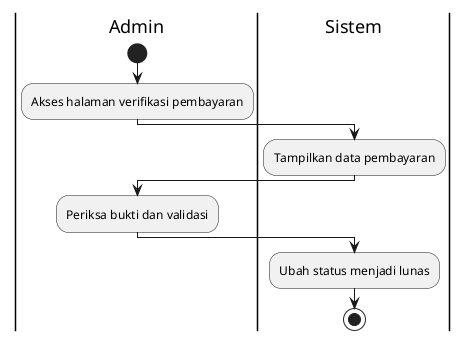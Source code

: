 
@startuml
|Admin|
start
:Akses halaman verifikasi pembayaran;

|Sistem|
:Tampilkan data pembayaran;

|Admin|
:Periksa bukti dan validasi;

|Sistem|
:Ubah status menjadi lunas;
stop
@enduml
